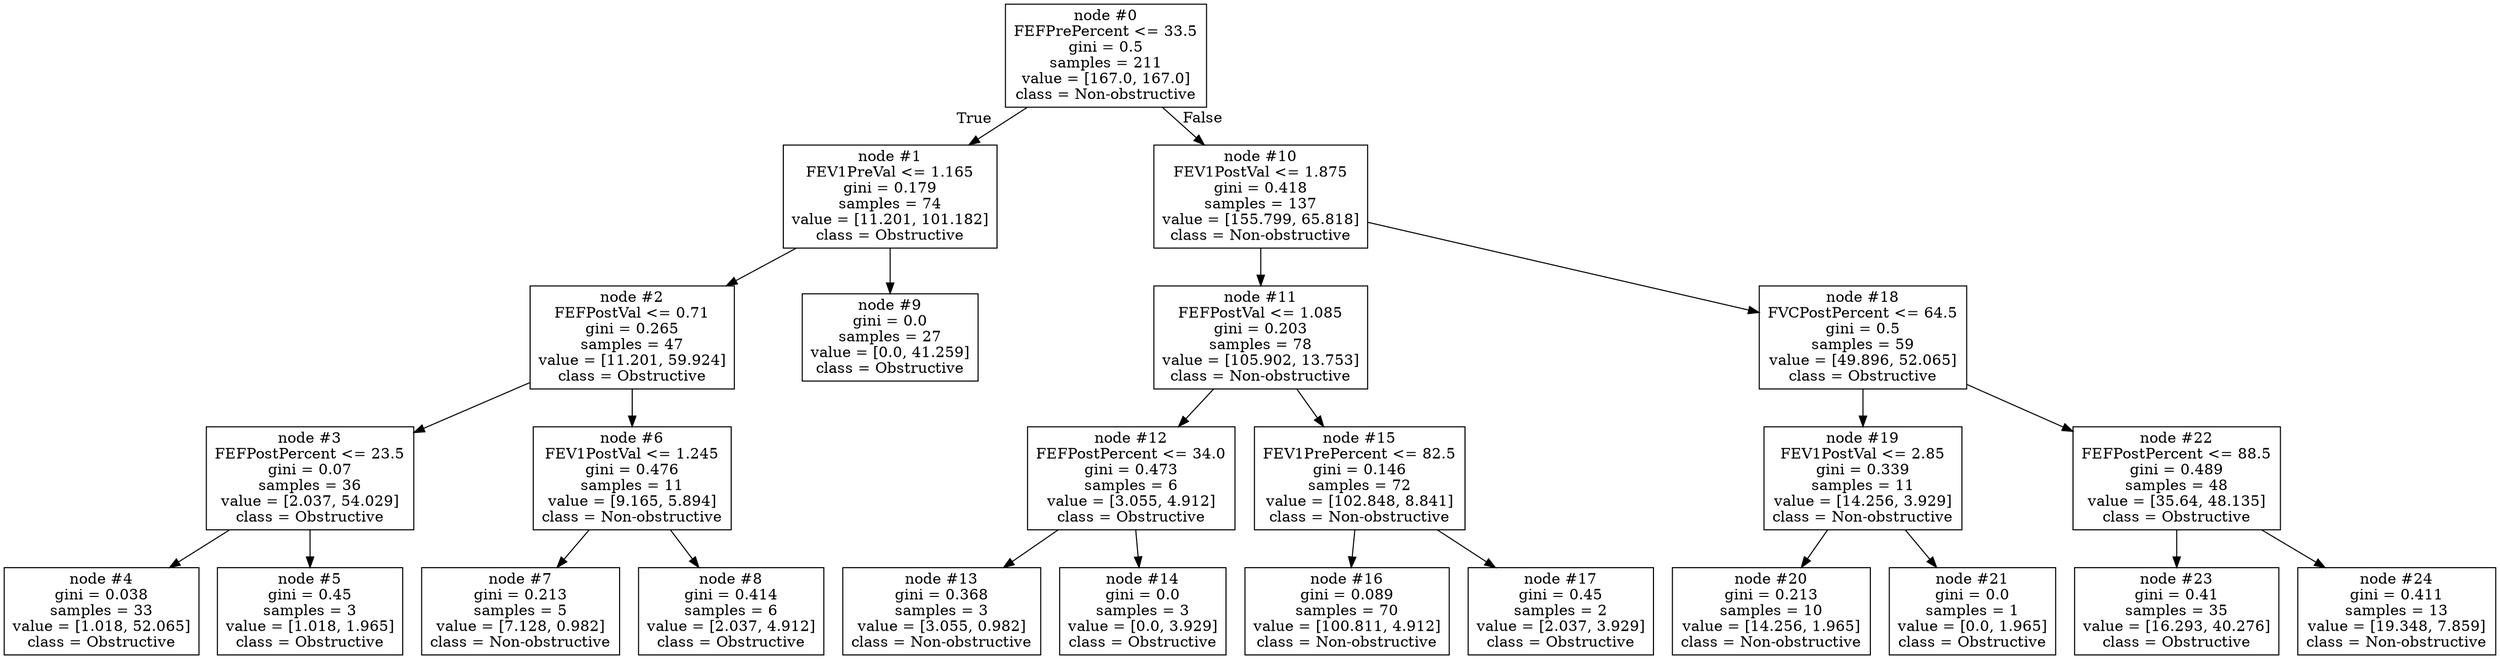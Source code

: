digraph Tree {
node [shape=box] ;
0 [label="node #0\nFEFPrePercent <= 33.5\ngini = 0.5\nsamples = 211\nvalue = [167.0, 167.0]\nclass = Non-obstructive"] ;
1 [label="node #1\nFEV1PreVal <= 1.165\ngini = 0.179\nsamples = 74\nvalue = [11.201, 101.182]\nclass = Obstructive"] ;
0 -> 1 [labeldistance=2.5, labelangle=45, headlabel="True"] ;
2 [label="node #2\nFEFPostVal <= 0.71\ngini = 0.265\nsamples = 47\nvalue = [11.201, 59.924]\nclass = Obstructive"] ;
1 -> 2 ;
3 [label="node #3\nFEFPostPercent <= 23.5\ngini = 0.07\nsamples = 36\nvalue = [2.037, 54.029]\nclass = Obstructive"] ;
2 -> 3 ;
4 [label="node #4\ngini = 0.038\nsamples = 33\nvalue = [1.018, 52.065]\nclass = Obstructive"] ;
3 -> 4 ;
5 [label="node #5\ngini = 0.45\nsamples = 3\nvalue = [1.018, 1.965]\nclass = Obstructive"] ;
3 -> 5 ;
6 [label="node #6\nFEV1PostVal <= 1.245\ngini = 0.476\nsamples = 11\nvalue = [9.165, 5.894]\nclass = Non-obstructive"] ;
2 -> 6 ;
7 [label="node #7\ngini = 0.213\nsamples = 5\nvalue = [7.128, 0.982]\nclass = Non-obstructive"] ;
6 -> 7 ;
8 [label="node #8\ngini = 0.414\nsamples = 6\nvalue = [2.037, 4.912]\nclass = Obstructive"] ;
6 -> 8 ;
9 [label="node #9\ngini = 0.0\nsamples = 27\nvalue = [0.0, 41.259]\nclass = Obstructive"] ;
1 -> 9 ;
10 [label="node #10\nFEV1PostVal <= 1.875\ngini = 0.418\nsamples = 137\nvalue = [155.799, 65.818]\nclass = Non-obstructive"] ;
0 -> 10 [labeldistance=2.5, labelangle=-45, headlabel="False"] ;
11 [label="node #11\nFEFPostVal <= 1.085\ngini = 0.203\nsamples = 78\nvalue = [105.902, 13.753]\nclass = Non-obstructive"] ;
10 -> 11 ;
12 [label="node #12\nFEFPostPercent <= 34.0\ngini = 0.473\nsamples = 6\nvalue = [3.055, 4.912]\nclass = Obstructive"] ;
11 -> 12 ;
13 [label="node #13\ngini = 0.368\nsamples = 3\nvalue = [3.055, 0.982]\nclass = Non-obstructive"] ;
12 -> 13 ;
14 [label="node #14\ngini = 0.0\nsamples = 3\nvalue = [0.0, 3.929]\nclass = Obstructive"] ;
12 -> 14 ;
15 [label="node #15\nFEV1PrePercent <= 82.5\ngini = 0.146\nsamples = 72\nvalue = [102.848, 8.841]\nclass = Non-obstructive"] ;
11 -> 15 ;
16 [label="node #16\ngini = 0.089\nsamples = 70\nvalue = [100.811, 4.912]\nclass = Non-obstructive"] ;
15 -> 16 ;
17 [label="node #17\ngini = 0.45\nsamples = 2\nvalue = [2.037, 3.929]\nclass = Obstructive"] ;
15 -> 17 ;
18 [label="node #18\nFVCPostPercent <= 64.5\ngini = 0.5\nsamples = 59\nvalue = [49.896, 52.065]\nclass = Obstructive"] ;
10 -> 18 ;
19 [label="node #19\nFEV1PostVal <= 2.85\ngini = 0.339\nsamples = 11\nvalue = [14.256, 3.929]\nclass = Non-obstructive"] ;
18 -> 19 ;
20 [label="node #20\ngini = 0.213\nsamples = 10\nvalue = [14.256, 1.965]\nclass = Non-obstructive"] ;
19 -> 20 ;
21 [label="node #21\ngini = 0.0\nsamples = 1\nvalue = [0.0, 1.965]\nclass = Obstructive"] ;
19 -> 21 ;
22 [label="node #22\nFEFPostPercent <= 88.5\ngini = 0.489\nsamples = 48\nvalue = [35.64, 48.135]\nclass = Obstructive"] ;
18 -> 22 ;
23 [label="node #23\ngini = 0.41\nsamples = 35\nvalue = [16.293, 40.276]\nclass = Obstructive"] ;
22 -> 23 ;
24 [label="node #24\ngini = 0.411\nsamples = 13\nvalue = [19.348, 7.859]\nclass = Non-obstructive"] ;
22 -> 24 ;
}